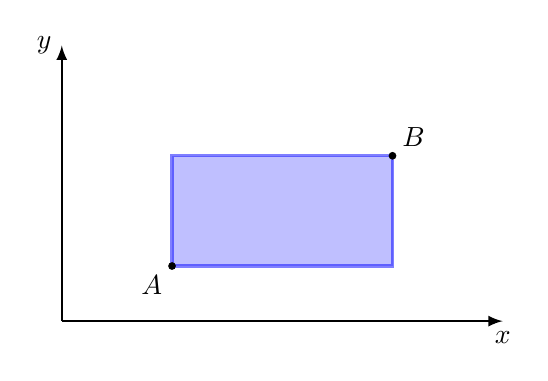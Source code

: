 ﻿\begin{tikzpicture}[scale=0.7]

\draw[thick,->,>=latex] (0,0) -- (8,0) node[below]{$x$};
\draw[thick,->,>=latex] (0,0) -- (0,5) node[left]{$y$};

\tikzstyle{mycube}=[draw=blue, very thick, fill=blue!50, opacity=0.5]

\draw[mycube] (2,1) rectangle ++(4,2);
\coordinate (A) at (2,1);
\coordinate (B) at (6,3);

\fill (A) circle (2pt) node[below left]{$A$};
\fill (B) circle (2pt) node[above right]{$B$};

\end{tikzpicture}